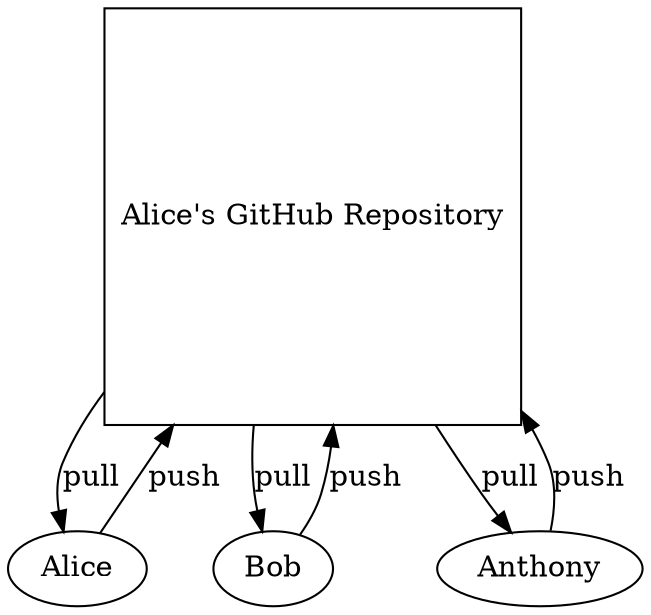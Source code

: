 digraph single_repo {
    Repo [label="Alice's GitHub Repository", shape="square"]

    Alice -> Repo [label="push"]
    Repo -> Alice [label="pull"]

    Bob -> Repo [label="push"]
    Repo -> Bob [label="pull"]

    Anthony -> Repo [label="push"]
    Repo -> Anthony [label="pull"]
}